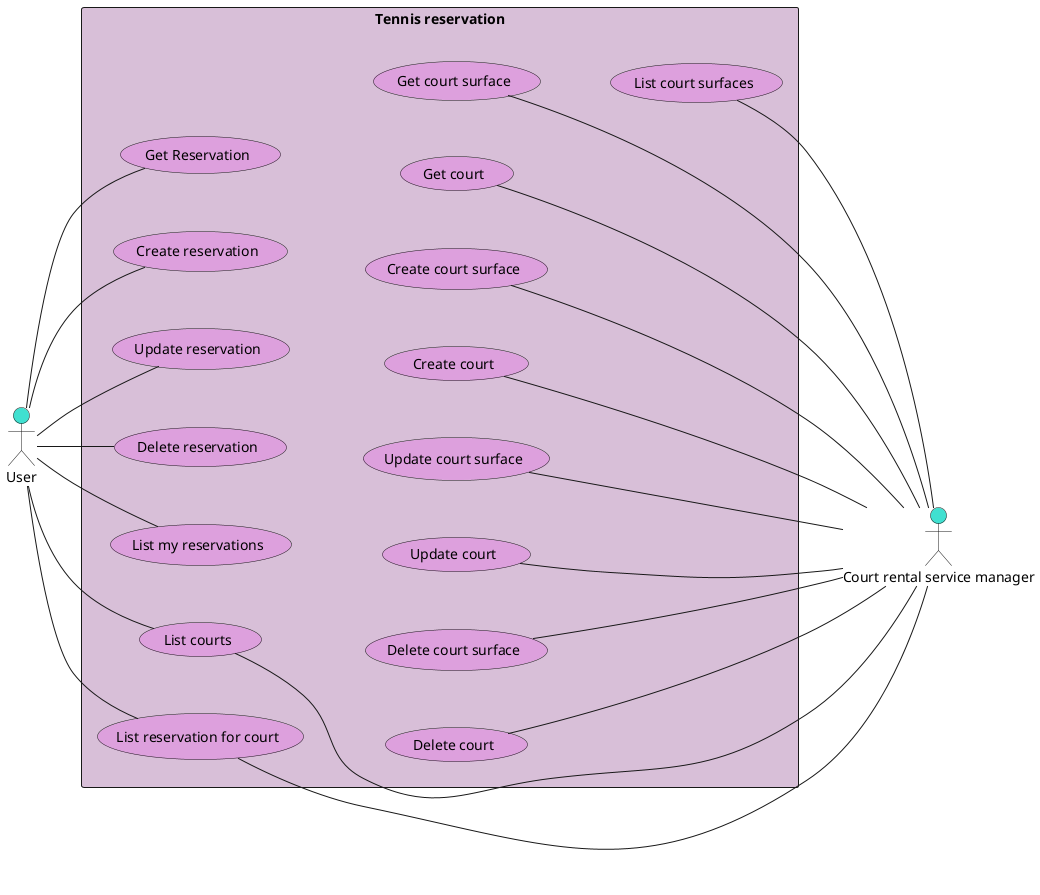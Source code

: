 @startuml


!pragma ratio 0.80

' skinparam linetype polyline
' skinparam linetype ortho

left to right direction

' Style: (colors from https://sarafian.github.io/assets/images/posts/plantuml/2021-02-24-plantuml-tips-tricks-1/colors.svg)
skinparam UsecaseBackgroundColor Plum
skinparam RectangleBackgroundColor Thistle
skinparam ActorBackgroundColor Turquoise

' Actors:
actor "User" as user
actor "Court rental service manager" as manager

' System boundary:
rectangle "Tennis reservation" as system {
    usecase "Get Reservation" as getReservation
    usecase "Create reservation" as createReservation
    usecase "Update reservation" as updateReservation
    usecase "Delete reservation" as deleteReservation
    usecase "List my reservations" as listMyReservations

    usecase "List reservation for court" as listReservationsForCourt

    usecase "Get court surface" as getCourtSurface
    usecase "Create court surface" as createCourtSurface
    usecase "Update court surface" as updateCourtSurface
    usecase "Delete court surface" as deleteCourtSurface
    usecase "List court surfaces" as listCourtSurfaces

    usecase "Get court" as getCourt
    usecase "Create court" as createCourt
    usecase "Update court" as updateCourt
    usecase "Delete court" as deleteCourt
    usecase "List courts" as listCourts
}

user -- getReservation
user -- createReservation
user -- updateReservation
user -- deleteReservation
user -- listMyReservations
user -- listReservationsForCourt
user -- listCourts

getCourt -- manager
getCourtSurface -- manager
listReservationsForCourt -- manager
createCourtSurface -- manager
updateCourtSurface -- manager
deleteCourtSurface -- manager
listCourtSurfaces -- manager
createCourt -- manager
updateCourt -- manager
deleteCourt -- manager
listCourts -- manager

createCourtSurface -[hidden]- listCourtSurfaces
createReservation -[hidden]- createCourt
createReservation -[hidden]- createCourtSurface
updateReservation -[hidden]- updateCourt
updateReservation -[hidden]- updateCourtSurface
deleteReservation -[hidden]- deleteCourt
deleteReservation -[hidden]- deleteCourtSurface
getReservation -[hidden]- getCourt
getReservation -[hidden]- getCourtSurface


@enduml